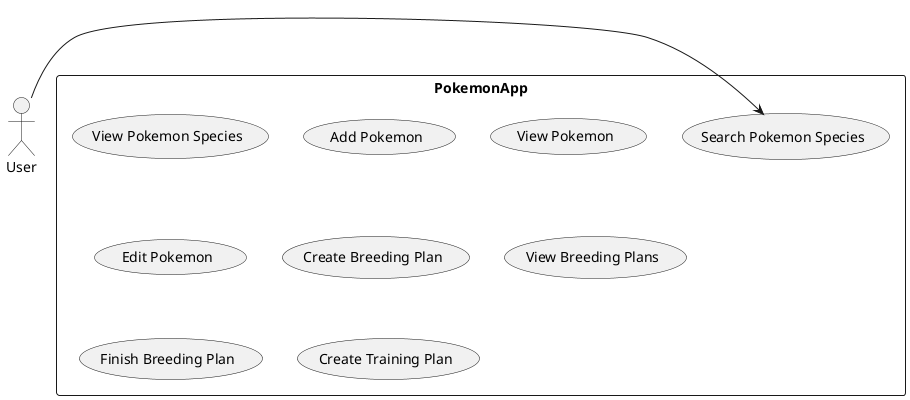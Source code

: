@startuml
:User: as user


rectangle PokemonApp {
    (user) -> (searchPokemon)

    (Search Pokemon Species) as (searchPokemon)
    (View Pokemon Species) as (viewSpecies)

    (Add Pokemon) as (addPokemon)
    (View Pokemon) as (viewPokemon)
    (Edit Pokemon) as (editPokemon)

    (Create Breeding Plan) as (createBreedingPlan)
    (View Breeding Plans) as (viewBreedingPlan)
    (Finish Breeding Plan) as (finishBreedingPlan)

    (Create Training Plan) as (createTrainingPlan)
}



@enduml